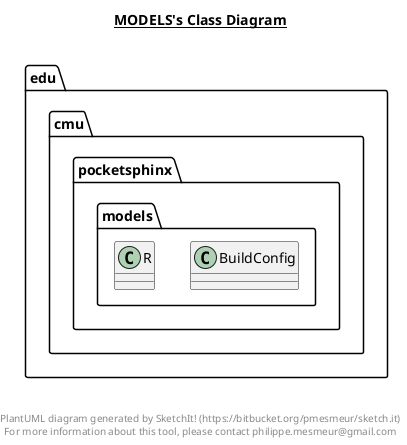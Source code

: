 @startuml

title __MODELS's Class Diagram__\n

  package edu.cmu.pocketsphinx.models {
    class BuildConfig {
    }
  }
  

  package edu.cmu.pocketsphinx.models {
    class R {
    }
  }
  



right footer


PlantUML diagram generated by SketchIt! (https://bitbucket.org/pmesmeur/sketch.it)
For more information about this tool, please contact philippe.mesmeur@gmail.com
endfooter

@enduml

